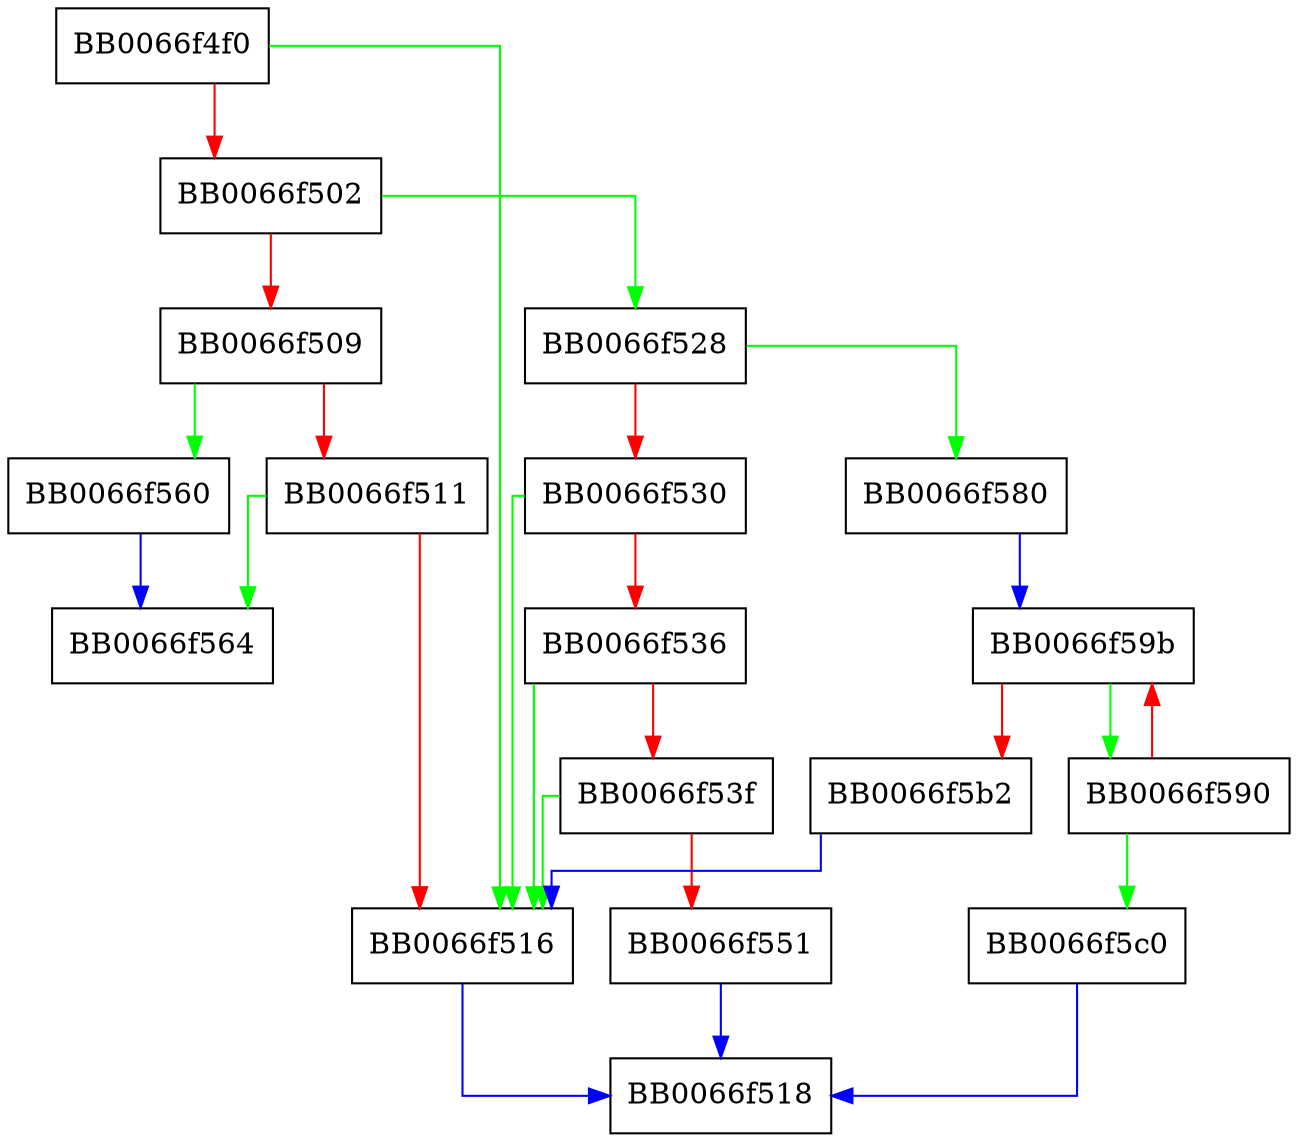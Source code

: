 digraph ipv6_cb {
  node [shape="box"];
  graph [splines=ortho];
  BB0066f4f0 -> BB0066f516 [color="green"];
  BB0066f4f0 -> BB0066f502 [color="red"];
  BB0066f502 -> BB0066f528 [color="green"];
  BB0066f502 -> BB0066f509 [color="red"];
  BB0066f509 -> BB0066f560 [color="green"];
  BB0066f509 -> BB0066f511 [color="red"];
  BB0066f511 -> BB0066f564 [color="green"];
  BB0066f511 -> BB0066f516 [color="red"];
  BB0066f516 -> BB0066f518 [color="blue"];
  BB0066f528 -> BB0066f580 [color="green"];
  BB0066f528 -> BB0066f530 [color="red"];
  BB0066f530 -> BB0066f516 [color="green"];
  BB0066f530 -> BB0066f536 [color="red"];
  BB0066f536 -> BB0066f516 [color="green"];
  BB0066f536 -> BB0066f53f [color="red"];
  BB0066f53f -> BB0066f516 [color="green"];
  BB0066f53f -> BB0066f551 [color="red"];
  BB0066f551 -> BB0066f518 [color="blue"];
  BB0066f560 -> BB0066f564 [color="blue"];
  BB0066f580 -> BB0066f59b [color="blue"];
  BB0066f590 -> BB0066f5c0 [color="green"];
  BB0066f590 -> BB0066f59b [color="red"];
  BB0066f59b -> BB0066f590 [color="green"];
  BB0066f59b -> BB0066f5b2 [color="red"];
  BB0066f5b2 -> BB0066f516 [color="blue"];
  BB0066f5c0 -> BB0066f518 [color="blue"];
}